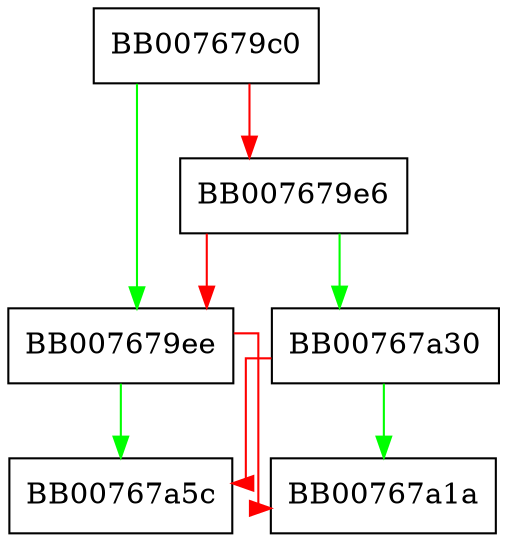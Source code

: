 digraph aria_init_key {
  node [shape="box"];
  graph [splines=ortho];
  BB007679c0 -> BB007679ee [color="green"];
  BB007679c0 -> BB007679e6 [color="red"];
  BB007679e6 -> BB00767a30 [color="green"];
  BB007679e6 -> BB007679ee [color="red"];
  BB007679ee -> BB00767a5c [color="green"];
  BB007679ee -> BB00767a1a [color="red"];
  BB00767a30 -> BB00767a1a [color="green"];
  BB00767a30 -> BB00767a5c [color="red"];
}